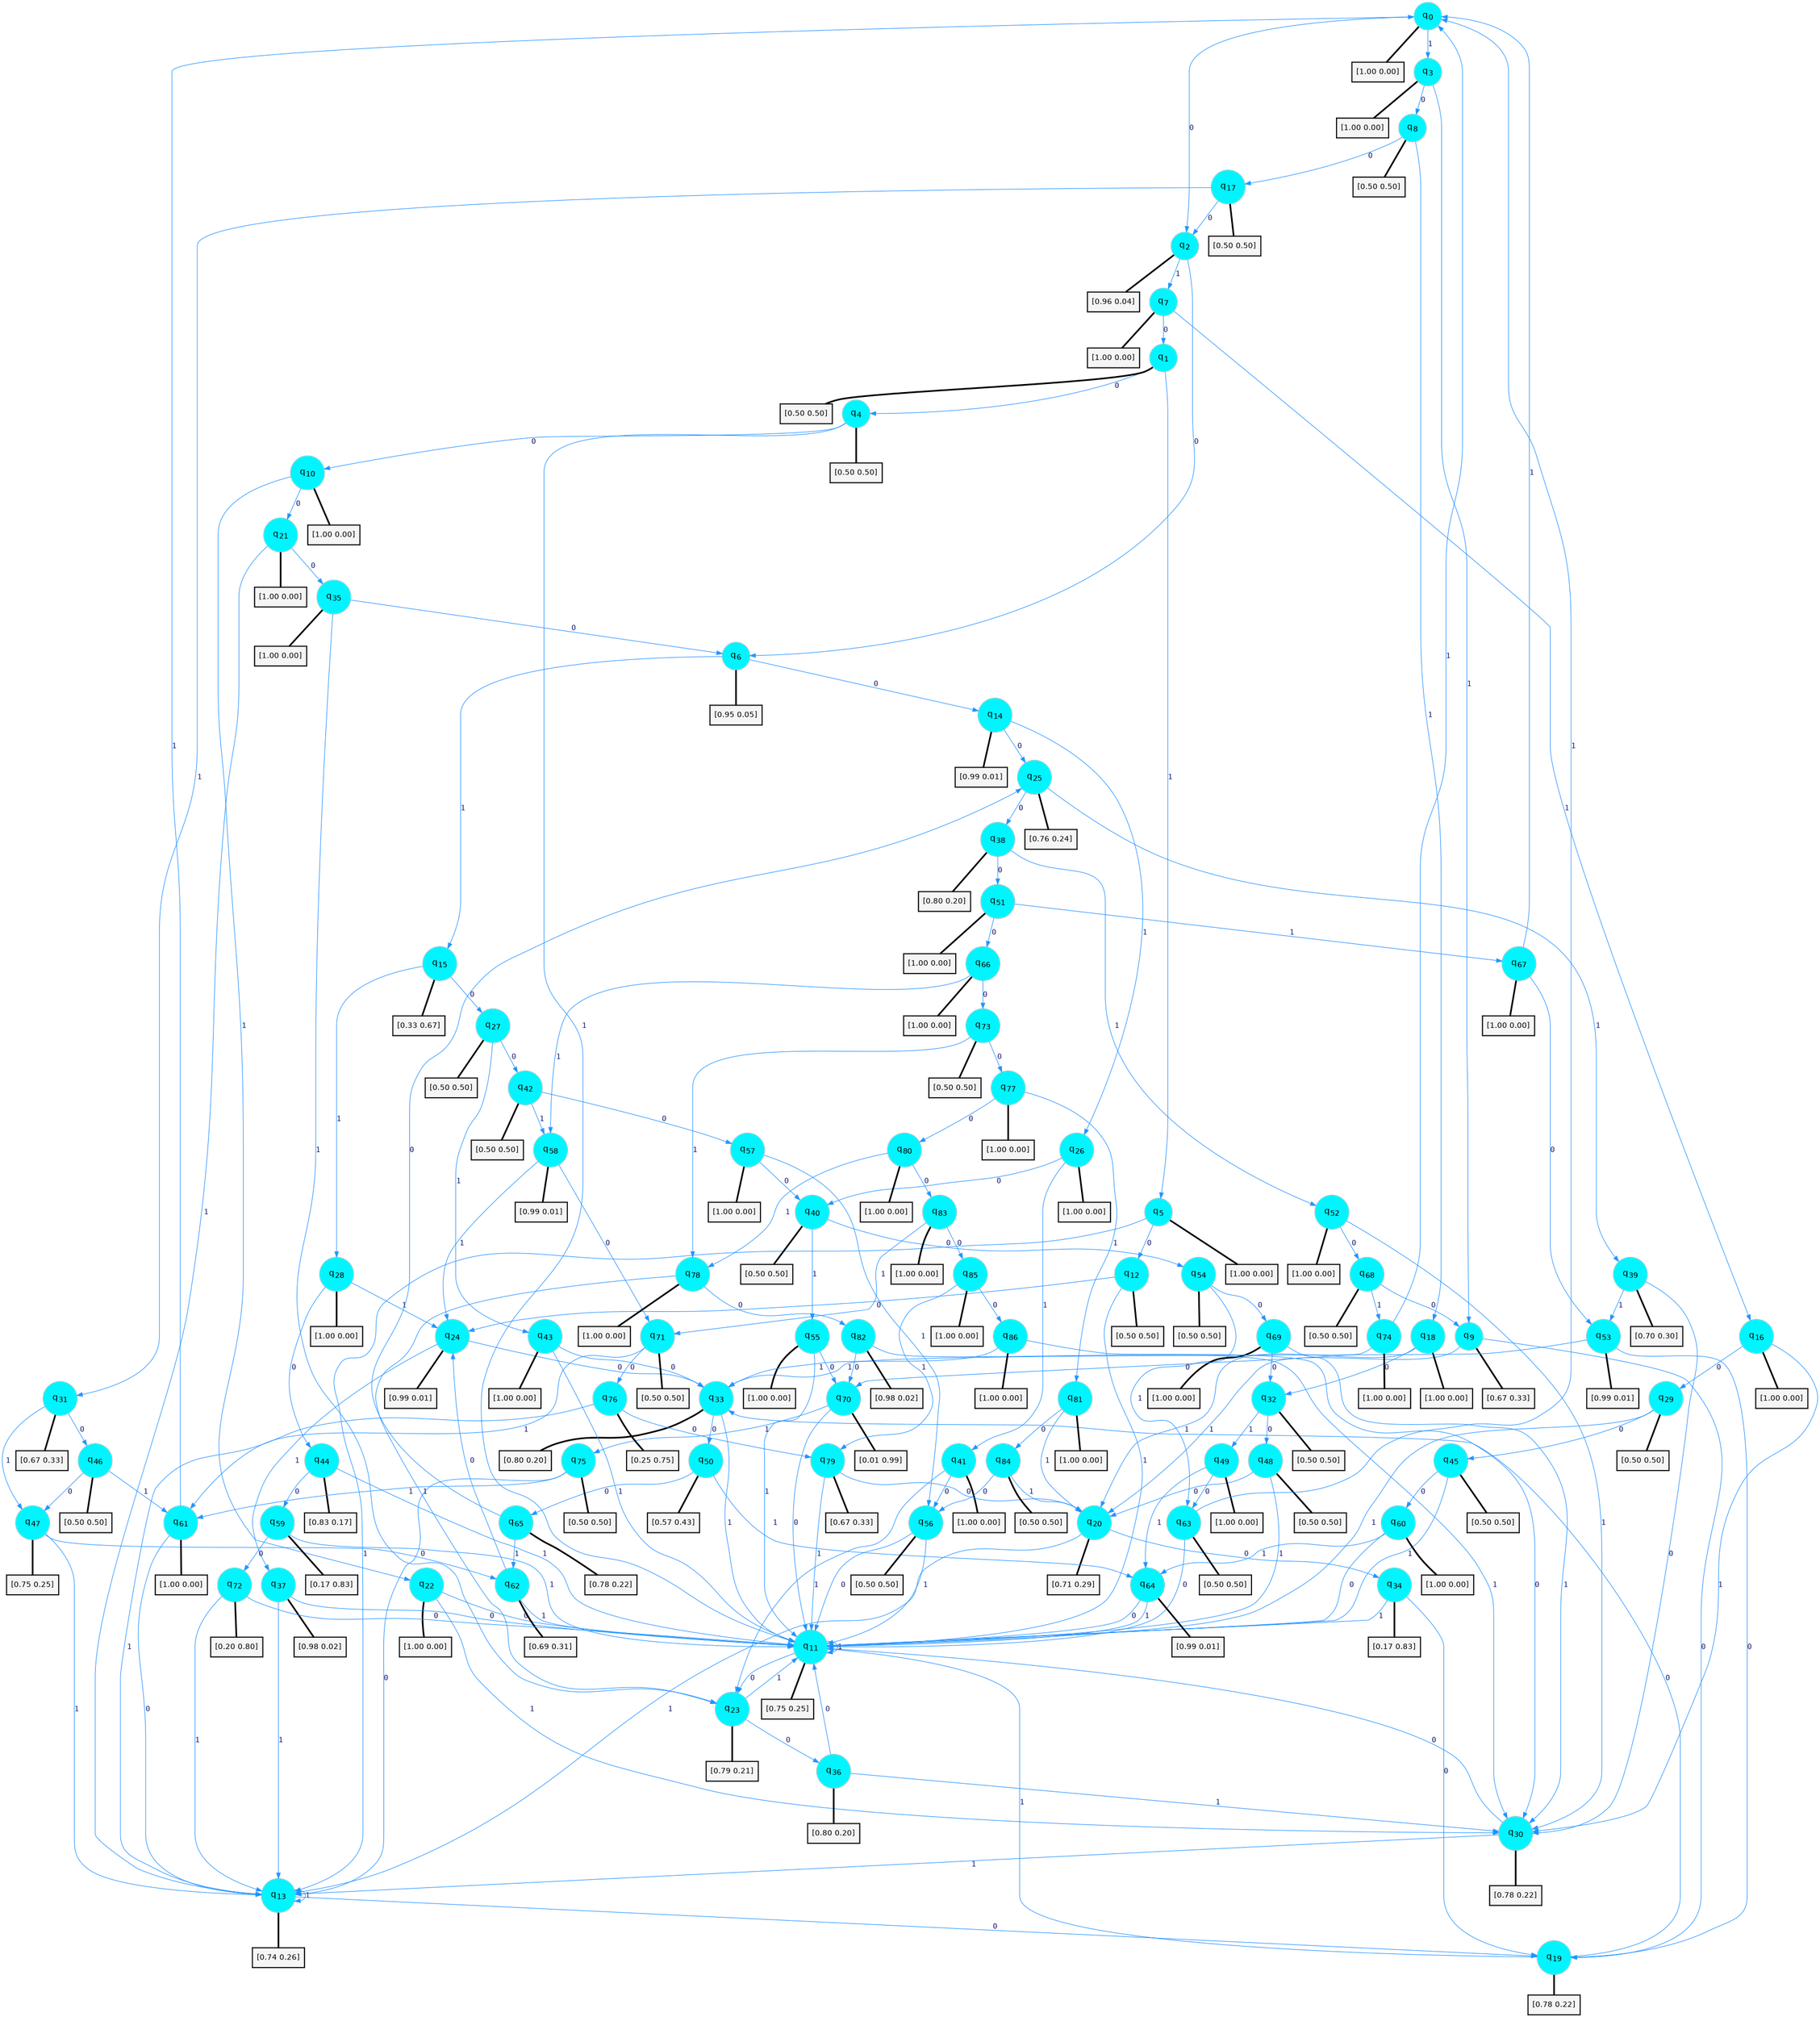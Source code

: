 digraph G {
graph [
bgcolor=transparent, dpi=300, rankdir=TD, size="40,25"];
node [
color=gray, fillcolor=turquoise1, fontcolor=black, fontname=Helvetica, fontsize=16, fontweight=bold, shape=circle, style=filled];
edge [
arrowsize=1, color=dodgerblue1, fontcolor=midnightblue, fontname=courier, fontweight=bold, penwidth=1, style=solid, weight=20];
0[label=<q<SUB>0</SUB>>];
1[label=<q<SUB>1</SUB>>];
2[label=<q<SUB>2</SUB>>];
3[label=<q<SUB>3</SUB>>];
4[label=<q<SUB>4</SUB>>];
5[label=<q<SUB>5</SUB>>];
6[label=<q<SUB>6</SUB>>];
7[label=<q<SUB>7</SUB>>];
8[label=<q<SUB>8</SUB>>];
9[label=<q<SUB>9</SUB>>];
10[label=<q<SUB>10</SUB>>];
11[label=<q<SUB>11</SUB>>];
12[label=<q<SUB>12</SUB>>];
13[label=<q<SUB>13</SUB>>];
14[label=<q<SUB>14</SUB>>];
15[label=<q<SUB>15</SUB>>];
16[label=<q<SUB>16</SUB>>];
17[label=<q<SUB>17</SUB>>];
18[label=<q<SUB>18</SUB>>];
19[label=<q<SUB>19</SUB>>];
20[label=<q<SUB>20</SUB>>];
21[label=<q<SUB>21</SUB>>];
22[label=<q<SUB>22</SUB>>];
23[label=<q<SUB>23</SUB>>];
24[label=<q<SUB>24</SUB>>];
25[label=<q<SUB>25</SUB>>];
26[label=<q<SUB>26</SUB>>];
27[label=<q<SUB>27</SUB>>];
28[label=<q<SUB>28</SUB>>];
29[label=<q<SUB>29</SUB>>];
30[label=<q<SUB>30</SUB>>];
31[label=<q<SUB>31</SUB>>];
32[label=<q<SUB>32</SUB>>];
33[label=<q<SUB>33</SUB>>];
34[label=<q<SUB>34</SUB>>];
35[label=<q<SUB>35</SUB>>];
36[label=<q<SUB>36</SUB>>];
37[label=<q<SUB>37</SUB>>];
38[label=<q<SUB>38</SUB>>];
39[label=<q<SUB>39</SUB>>];
40[label=<q<SUB>40</SUB>>];
41[label=<q<SUB>41</SUB>>];
42[label=<q<SUB>42</SUB>>];
43[label=<q<SUB>43</SUB>>];
44[label=<q<SUB>44</SUB>>];
45[label=<q<SUB>45</SUB>>];
46[label=<q<SUB>46</SUB>>];
47[label=<q<SUB>47</SUB>>];
48[label=<q<SUB>48</SUB>>];
49[label=<q<SUB>49</SUB>>];
50[label=<q<SUB>50</SUB>>];
51[label=<q<SUB>51</SUB>>];
52[label=<q<SUB>52</SUB>>];
53[label=<q<SUB>53</SUB>>];
54[label=<q<SUB>54</SUB>>];
55[label=<q<SUB>55</SUB>>];
56[label=<q<SUB>56</SUB>>];
57[label=<q<SUB>57</SUB>>];
58[label=<q<SUB>58</SUB>>];
59[label=<q<SUB>59</SUB>>];
60[label=<q<SUB>60</SUB>>];
61[label=<q<SUB>61</SUB>>];
62[label=<q<SUB>62</SUB>>];
63[label=<q<SUB>63</SUB>>];
64[label=<q<SUB>64</SUB>>];
65[label=<q<SUB>65</SUB>>];
66[label=<q<SUB>66</SUB>>];
67[label=<q<SUB>67</SUB>>];
68[label=<q<SUB>68</SUB>>];
69[label=<q<SUB>69</SUB>>];
70[label=<q<SUB>70</SUB>>];
71[label=<q<SUB>71</SUB>>];
72[label=<q<SUB>72</SUB>>];
73[label=<q<SUB>73</SUB>>];
74[label=<q<SUB>74</SUB>>];
75[label=<q<SUB>75</SUB>>];
76[label=<q<SUB>76</SUB>>];
77[label=<q<SUB>77</SUB>>];
78[label=<q<SUB>78</SUB>>];
79[label=<q<SUB>79</SUB>>];
80[label=<q<SUB>80</SUB>>];
81[label=<q<SUB>81</SUB>>];
82[label=<q<SUB>82</SUB>>];
83[label=<q<SUB>83</SUB>>];
84[label=<q<SUB>84</SUB>>];
85[label=<q<SUB>85</SUB>>];
86[label=<q<SUB>86</SUB>>];
87[label="[1.00 0.00]", shape=box,fontcolor=black, fontname=Helvetica, fontsize=14, penwidth=2, fillcolor=whitesmoke,color=black];
88[label="[0.50 0.50]", shape=box,fontcolor=black, fontname=Helvetica, fontsize=14, penwidth=2, fillcolor=whitesmoke,color=black];
89[label="[0.96 0.04]", shape=box,fontcolor=black, fontname=Helvetica, fontsize=14, penwidth=2, fillcolor=whitesmoke,color=black];
90[label="[1.00 0.00]", shape=box,fontcolor=black, fontname=Helvetica, fontsize=14, penwidth=2, fillcolor=whitesmoke,color=black];
91[label="[0.50 0.50]", shape=box,fontcolor=black, fontname=Helvetica, fontsize=14, penwidth=2, fillcolor=whitesmoke,color=black];
92[label="[1.00 0.00]", shape=box,fontcolor=black, fontname=Helvetica, fontsize=14, penwidth=2, fillcolor=whitesmoke,color=black];
93[label="[0.95 0.05]", shape=box,fontcolor=black, fontname=Helvetica, fontsize=14, penwidth=2, fillcolor=whitesmoke,color=black];
94[label="[1.00 0.00]", shape=box,fontcolor=black, fontname=Helvetica, fontsize=14, penwidth=2, fillcolor=whitesmoke,color=black];
95[label="[0.50 0.50]", shape=box,fontcolor=black, fontname=Helvetica, fontsize=14, penwidth=2, fillcolor=whitesmoke,color=black];
96[label="[0.67 0.33]", shape=box,fontcolor=black, fontname=Helvetica, fontsize=14, penwidth=2, fillcolor=whitesmoke,color=black];
97[label="[1.00 0.00]", shape=box,fontcolor=black, fontname=Helvetica, fontsize=14, penwidth=2, fillcolor=whitesmoke,color=black];
98[label="[0.75 0.25]", shape=box,fontcolor=black, fontname=Helvetica, fontsize=14, penwidth=2, fillcolor=whitesmoke,color=black];
99[label="[0.50 0.50]", shape=box,fontcolor=black, fontname=Helvetica, fontsize=14, penwidth=2, fillcolor=whitesmoke,color=black];
100[label="[0.74 0.26]", shape=box,fontcolor=black, fontname=Helvetica, fontsize=14, penwidth=2, fillcolor=whitesmoke,color=black];
101[label="[0.99 0.01]", shape=box,fontcolor=black, fontname=Helvetica, fontsize=14, penwidth=2, fillcolor=whitesmoke,color=black];
102[label="[0.33 0.67]", shape=box,fontcolor=black, fontname=Helvetica, fontsize=14, penwidth=2, fillcolor=whitesmoke,color=black];
103[label="[1.00 0.00]", shape=box,fontcolor=black, fontname=Helvetica, fontsize=14, penwidth=2, fillcolor=whitesmoke,color=black];
104[label="[0.50 0.50]", shape=box,fontcolor=black, fontname=Helvetica, fontsize=14, penwidth=2, fillcolor=whitesmoke,color=black];
105[label="[1.00 0.00]", shape=box,fontcolor=black, fontname=Helvetica, fontsize=14, penwidth=2, fillcolor=whitesmoke,color=black];
106[label="[0.78 0.22]", shape=box,fontcolor=black, fontname=Helvetica, fontsize=14, penwidth=2, fillcolor=whitesmoke,color=black];
107[label="[0.71 0.29]", shape=box,fontcolor=black, fontname=Helvetica, fontsize=14, penwidth=2, fillcolor=whitesmoke,color=black];
108[label="[1.00 0.00]", shape=box,fontcolor=black, fontname=Helvetica, fontsize=14, penwidth=2, fillcolor=whitesmoke,color=black];
109[label="[1.00 0.00]", shape=box,fontcolor=black, fontname=Helvetica, fontsize=14, penwidth=2, fillcolor=whitesmoke,color=black];
110[label="[0.79 0.21]", shape=box,fontcolor=black, fontname=Helvetica, fontsize=14, penwidth=2, fillcolor=whitesmoke,color=black];
111[label="[0.99 0.01]", shape=box,fontcolor=black, fontname=Helvetica, fontsize=14, penwidth=2, fillcolor=whitesmoke,color=black];
112[label="[0.76 0.24]", shape=box,fontcolor=black, fontname=Helvetica, fontsize=14, penwidth=2, fillcolor=whitesmoke,color=black];
113[label="[1.00 0.00]", shape=box,fontcolor=black, fontname=Helvetica, fontsize=14, penwidth=2, fillcolor=whitesmoke,color=black];
114[label="[0.50 0.50]", shape=box,fontcolor=black, fontname=Helvetica, fontsize=14, penwidth=2, fillcolor=whitesmoke,color=black];
115[label="[1.00 0.00]", shape=box,fontcolor=black, fontname=Helvetica, fontsize=14, penwidth=2, fillcolor=whitesmoke,color=black];
116[label="[0.50 0.50]", shape=box,fontcolor=black, fontname=Helvetica, fontsize=14, penwidth=2, fillcolor=whitesmoke,color=black];
117[label="[0.78 0.22]", shape=box,fontcolor=black, fontname=Helvetica, fontsize=14, penwidth=2, fillcolor=whitesmoke,color=black];
118[label="[0.67 0.33]", shape=box,fontcolor=black, fontname=Helvetica, fontsize=14, penwidth=2, fillcolor=whitesmoke,color=black];
119[label="[0.50 0.50]", shape=box,fontcolor=black, fontname=Helvetica, fontsize=14, penwidth=2, fillcolor=whitesmoke,color=black];
120[label="[0.80 0.20]", shape=box,fontcolor=black, fontname=Helvetica, fontsize=14, penwidth=2, fillcolor=whitesmoke,color=black];
121[label="[0.17 0.83]", shape=box,fontcolor=black, fontname=Helvetica, fontsize=14, penwidth=2, fillcolor=whitesmoke,color=black];
122[label="[1.00 0.00]", shape=box,fontcolor=black, fontname=Helvetica, fontsize=14, penwidth=2, fillcolor=whitesmoke,color=black];
123[label="[0.80 0.20]", shape=box,fontcolor=black, fontname=Helvetica, fontsize=14, penwidth=2, fillcolor=whitesmoke,color=black];
124[label="[0.98 0.02]", shape=box,fontcolor=black, fontname=Helvetica, fontsize=14, penwidth=2, fillcolor=whitesmoke,color=black];
125[label="[0.80 0.20]", shape=box,fontcolor=black, fontname=Helvetica, fontsize=14, penwidth=2, fillcolor=whitesmoke,color=black];
126[label="[0.70 0.30]", shape=box,fontcolor=black, fontname=Helvetica, fontsize=14, penwidth=2, fillcolor=whitesmoke,color=black];
127[label="[0.50 0.50]", shape=box,fontcolor=black, fontname=Helvetica, fontsize=14, penwidth=2, fillcolor=whitesmoke,color=black];
128[label="[1.00 0.00]", shape=box,fontcolor=black, fontname=Helvetica, fontsize=14, penwidth=2, fillcolor=whitesmoke,color=black];
129[label="[0.50 0.50]", shape=box,fontcolor=black, fontname=Helvetica, fontsize=14, penwidth=2, fillcolor=whitesmoke,color=black];
130[label="[1.00 0.00]", shape=box,fontcolor=black, fontname=Helvetica, fontsize=14, penwidth=2, fillcolor=whitesmoke,color=black];
131[label="[0.83 0.17]", shape=box,fontcolor=black, fontname=Helvetica, fontsize=14, penwidth=2, fillcolor=whitesmoke,color=black];
132[label="[0.50 0.50]", shape=box,fontcolor=black, fontname=Helvetica, fontsize=14, penwidth=2, fillcolor=whitesmoke,color=black];
133[label="[0.50 0.50]", shape=box,fontcolor=black, fontname=Helvetica, fontsize=14, penwidth=2, fillcolor=whitesmoke,color=black];
134[label="[0.75 0.25]", shape=box,fontcolor=black, fontname=Helvetica, fontsize=14, penwidth=2, fillcolor=whitesmoke,color=black];
135[label="[0.50 0.50]", shape=box,fontcolor=black, fontname=Helvetica, fontsize=14, penwidth=2, fillcolor=whitesmoke,color=black];
136[label="[1.00 0.00]", shape=box,fontcolor=black, fontname=Helvetica, fontsize=14, penwidth=2, fillcolor=whitesmoke,color=black];
137[label="[0.57 0.43]", shape=box,fontcolor=black, fontname=Helvetica, fontsize=14, penwidth=2, fillcolor=whitesmoke,color=black];
138[label="[1.00 0.00]", shape=box,fontcolor=black, fontname=Helvetica, fontsize=14, penwidth=2, fillcolor=whitesmoke,color=black];
139[label="[1.00 0.00]", shape=box,fontcolor=black, fontname=Helvetica, fontsize=14, penwidth=2, fillcolor=whitesmoke,color=black];
140[label="[0.99 0.01]", shape=box,fontcolor=black, fontname=Helvetica, fontsize=14, penwidth=2, fillcolor=whitesmoke,color=black];
141[label="[0.50 0.50]", shape=box,fontcolor=black, fontname=Helvetica, fontsize=14, penwidth=2, fillcolor=whitesmoke,color=black];
142[label="[1.00 0.00]", shape=box,fontcolor=black, fontname=Helvetica, fontsize=14, penwidth=2, fillcolor=whitesmoke,color=black];
143[label="[0.50 0.50]", shape=box,fontcolor=black, fontname=Helvetica, fontsize=14, penwidth=2, fillcolor=whitesmoke,color=black];
144[label="[1.00 0.00]", shape=box,fontcolor=black, fontname=Helvetica, fontsize=14, penwidth=2, fillcolor=whitesmoke,color=black];
145[label="[0.99 0.01]", shape=box,fontcolor=black, fontname=Helvetica, fontsize=14, penwidth=2, fillcolor=whitesmoke,color=black];
146[label="[0.17 0.83]", shape=box,fontcolor=black, fontname=Helvetica, fontsize=14, penwidth=2, fillcolor=whitesmoke,color=black];
147[label="[1.00 0.00]", shape=box,fontcolor=black, fontname=Helvetica, fontsize=14, penwidth=2, fillcolor=whitesmoke,color=black];
148[label="[1.00 0.00]", shape=box,fontcolor=black, fontname=Helvetica, fontsize=14, penwidth=2, fillcolor=whitesmoke,color=black];
149[label="[0.69 0.31]", shape=box,fontcolor=black, fontname=Helvetica, fontsize=14, penwidth=2, fillcolor=whitesmoke,color=black];
150[label="[0.50 0.50]", shape=box,fontcolor=black, fontname=Helvetica, fontsize=14, penwidth=2, fillcolor=whitesmoke,color=black];
151[label="[0.99 0.01]", shape=box,fontcolor=black, fontname=Helvetica, fontsize=14, penwidth=2, fillcolor=whitesmoke,color=black];
152[label="[0.78 0.22]", shape=box,fontcolor=black, fontname=Helvetica, fontsize=14, penwidth=2, fillcolor=whitesmoke,color=black];
153[label="[1.00 0.00]", shape=box,fontcolor=black, fontname=Helvetica, fontsize=14, penwidth=2, fillcolor=whitesmoke,color=black];
154[label="[1.00 0.00]", shape=box,fontcolor=black, fontname=Helvetica, fontsize=14, penwidth=2, fillcolor=whitesmoke,color=black];
155[label="[0.50 0.50]", shape=box,fontcolor=black, fontname=Helvetica, fontsize=14, penwidth=2, fillcolor=whitesmoke,color=black];
156[label="[1.00 0.00]", shape=box,fontcolor=black, fontname=Helvetica, fontsize=14, penwidth=2, fillcolor=whitesmoke,color=black];
157[label="[0.01 0.99]", shape=box,fontcolor=black, fontname=Helvetica, fontsize=14, penwidth=2, fillcolor=whitesmoke,color=black];
158[label="[0.50 0.50]", shape=box,fontcolor=black, fontname=Helvetica, fontsize=14, penwidth=2, fillcolor=whitesmoke,color=black];
159[label="[0.20 0.80]", shape=box,fontcolor=black, fontname=Helvetica, fontsize=14, penwidth=2, fillcolor=whitesmoke,color=black];
160[label="[0.50 0.50]", shape=box,fontcolor=black, fontname=Helvetica, fontsize=14, penwidth=2, fillcolor=whitesmoke,color=black];
161[label="[1.00 0.00]", shape=box,fontcolor=black, fontname=Helvetica, fontsize=14, penwidth=2, fillcolor=whitesmoke,color=black];
162[label="[0.50 0.50]", shape=box,fontcolor=black, fontname=Helvetica, fontsize=14, penwidth=2, fillcolor=whitesmoke,color=black];
163[label="[0.25 0.75]", shape=box,fontcolor=black, fontname=Helvetica, fontsize=14, penwidth=2, fillcolor=whitesmoke,color=black];
164[label="[1.00 0.00]", shape=box,fontcolor=black, fontname=Helvetica, fontsize=14, penwidth=2, fillcolor=whitesmoke,color=black];
165[label="[1.00 0.00]", shape=box,fontcolor=black, fontname=Helvetica, fontsize=14, penwidth=2, fillcolor=whitesmoke,color=black];
166[label="[0.67 0.33]", shape=box,fontcolor=black, fontname=Helvetica, fontsize=14, penwidth=2, fillcolor=whitesmoke,color=black];
167[label="[1.00 0.00]", shape=box,fontcolor=black, fontname=Helvetica, fontsize=14, penwidth=2, fillcolor=whitesmoke,color=black];
168[label="[1.00 0.00]", shape=box,fontcolor=black, fontname=Helvetica, fontsize=14, penwidth=2, fillcolor=whitesmoke,color=black];
169[label="[0.98 0.02]", shape=box,fontcolor=black, fontname=Helvetica, fontsize=14, penwidth=2, fillcolor=whitesmoke,color=black];
170[label="[1.00 0.00]", shape=box,fontcolor=black, fontname=Helvetica, fontsize=14, penwidth=2, fillcolor=whitesmoke,color=black];
171[label="[0.50 0.50]", shape=box,fontcolor=black, fontname=Helvetica, fontsize=14, penwidth=2, fillcolor=whitesmoke,color=black];
172[label="[1.00 0.00]", shape=box,fontcolor=black, fontname=Helvetica, fontsize=14, penwidth=2, fillcolor=whitesmoke,color=black];
173[label="[1.00 0.00]", shape=box,fontcolor=black, fontname=Helvetica, fontsize=14, penwidth=2, fillcolor=whitesmoke,color=black];
0->2 [label=0];
0->3 [label=1];
0->87 [arrowhead=none, penwidth=3,color=black];
1->4 [label=0];
1->5 [label=1];
1->88 [arrowhead=none, penwidth=3,color=black];
2->6 [label=0];
2->7 [label=1];
2->89 [arrowhead=none, penwidth=3,color=black];
3->8 [label=0];
3->9 [label=1];
3->90 [arrowhead=none, penwidth=3,color=black];
4->10 [label=0];
4->11 [label=1];
4->91 [arrowhead=none, penwidth=3,color=black];
5->12 [label=0];
5->13 [label=1];
5->92 [arrowhead=none, penwidth=3,color=black];
6->14 [label=0];
6->15 [label=1];
6->93 [arrowhead=none, penwidth=3,color=black];
7->1 [label=0];
7->16 [label=1];
7->94 [arrowhead=none, penwidth=3,color=black];
8->17 [label=0];
8->18 [label=1];
8->95 [arrowhead=none, penwidth=3,color=black];
9->19 [label=0];
9->20 [label=1];
9->96 [arrowhead=none, penwidth=3,color=black];
10->21 [label=0];
10->22 [label=1];
10->97 [arrowhead=none, penwidth=3,color=black];
11->23 [label=0];
11->11 [label=1];
11->98 [arrowhead=none, penwidth=3,color=black];
12->24 [label=0];
12->11 [label=1];
12->99 [arrowhead=none, penwidth=3,color=black];
13->19 [label=0];
13->13 [label=1];
13->100 [arrowhead=none, penwidth=3,color=black];
14->25 [label=0];
14->26 [label=1];
14->101 [arrowhead=none, penwidth=3,color=black];
15->27 [label=0];
15->28 [label=1];
15->102 [arrowhead=none, penwidth=3,color=black];
16->29 [label=0];
16->30 [label=1];
16->103 [arrowhead=none, penwidth=3,color=black];
17->2 [label=0];
17->31 [label=1];
17->104 [arrowhead=none, penwidth=3,color=black];
18->32 [label=0];
18->20 [label=1];
18->105 [arrowhead=none, penwidth=3,color=black];
19->33 [label=0];
19->11 [label=1];
19->106 [arrowhead=none, penwidth=3,color=black];
20->34 [label=0];
20->13 [label=1];
20->107 [arrowhead=none, penwidth=3,color=black];
21->35 [label=0];
21->13 [label=1];
21->108 [arrowhead=none, penwidth=3,color=black];
22->11 [label=0];
22->30 [label=1];
22->109 [arrowhead=none, penwidth=3,color=black];
23->36 [label=0];
23->11 [label=1];
23->110 [arrowhead=none, penwidth=3,color=black];
24->33 [label=0];
24->37 [label=1];
24->111 [arrowhead=none, penwidth=3,color=black];
25->38 [label=0];
25->39 [label=1];
25->112 [arrowhead=none, penwidth=3,color=black];
26->40 [label=0];
26->41 [label=1];
26->113 [arrowhead=none, penwidth=3,color=black];
27->42 [label=0];
27->43 [label=1];
27->114 [arrowhead=none, penwidth=3,color=black];
28->44 [label=0];
28->24 [label=1];
28->115 [arrowhead=none, penwidth=3,color=black];
29->45 [label=0];
29->11 [label=1];
29->116 [arrowhead=none, penwidth=3,color=black];
30->11 [label=0];
30->13 [label=1];
30->117 [arrowhead=none, penwidth=3,color=black];
31->46 [label=0];
31->47 [label=1];
31->118 [arrowhead=none, penwidth=3,color=black];
32->48 [label=0];
32->49 [label=1];
32->119 [arrowhead=none, penwidth=3,color=black];
33->50 [label=0];
33->11 [label=1];
33->120 [arrowhead=none, penwidth=3,color=black];
34->19 [label=0];
34->11 [label=1];
34->121 [arrowhead=none, penwidth=3,color=black];
35->6 [label=0];
35->23 [label=1];
35->122 [arrowhead=none, penwidth=3,color=black];
36->11 [label=0];
36->30 [label=1];
36->123 [arrowhead=none, penwidth=3,color=black];
37->11 [label=0];
37->13 [label=1];
37->124 [arrowhead=none, penwidth=3,color=black];
38->51 [label=0];
38->52 [label=1];
38->125 [arrowhead=none, penwidth=3,color=black];
39->30 [label=0];
39->53 [label=1];
39->126 [arrowhead=none, penwidth=3,color=black];
40->54 [label=0];
40->55 [label=1];
40->127 [arrowhead=none, penwidth=3,color=black];
41->56 [label=0];
41->23 [label=1];
41->128 [arrowhead=none, penwidth=3,color=black];
42->57 [label=0];
42->58 [label=1];
42->129 [arrowhead=none, penwidth=3,color=black];
43->33 [label=0];
43->11 [label=1];
43->130 [arrowhead=none, penwidth=3,color=black];
44->59 [label=0];
44->11 [label=1];
44->131 [arrowhead=none, penwidth=3,color=black];
45->60 [label=0];
45->11 [label=1];
45->132 [arrowhead=none, penwidth=3,color=black];
46->47 [label=0];
46->61 [label=1];
46->133 [arrowhead=none, penwidth=3,color=black];
47->62 [label=0];
47->13 [label=1];
47->134 [arrowhead=none, penwidth=3,color=black];
48->20 [label=0];
48->11 [label=1];
48->135 [arrowhead=none, penwidth=3,color=black];
49->63 [label=0];
49->64 [label=1];
49->136 [arrowhead=none, penwidth=3,color=black];
50->65 [label=0];
50->64 [label=1];
50->137 [arrowhead=none, penwidth=3,color=black];
51->66 [label=0];
51->67 [label=1];
51->138 [arrowhead=none, penwidth=3,color=black];
52->68 [label=0];
52->30 [label=1];
52->139 [arrowhead=none, penwidth=3,color=black];
53->19 [label=0];
53->33 [label=1];
53->140 [arrowhead=none, penwidth=3,color=black];
54->69 [label=0];
54->63 [label=1];
54->141 [arrowhead=none, penwidth=3,color=black];
55->70 [label=0];
55->11 [label=1];
55->142 [arrowhead=none, penwidth=3,color=black];
56->11 [label=0];
56->11 [label=1];
56->143 [arrowhead=none, penwidth=3,color=black];
57->40 [label=0];
57->56 [label=1];
57->144 [arrowhead=none, penwidth=3,color=black];
58->71 [label=0];
58->24 [label=1];
58->145 [arrowhead=none, penwidth=3,color=black];
59->72 [label=0];
59->11 [label=1];
59->146 [arrowhead=none, penwidth=3,color=black];
60->11 [label=0];
60->64 [label=1];
60->147 [arrowhead=none, penwidth=3,color=black];
61->13 [label=0];
61->0 [label=1];
61->148 [arrowhead=none, penwidth=3,color=black];
62->24 [label=0];
62->11 [label=1];
62->149 [arrowhead=none, penwidth=3,color=black];
63->11 [label=0];
63->0 [label=1];
63->150 [arrowhead=none, penwidth=3,color=black];
64->11 [label=0];
64->11 [label=1];
64->151 [arrowhead=none, penwidth=3,color=black];
65->25 [label=0];
65->62 [label=1];
65->152 [arrowhead=none, penwidth=3,color=black];
66->73 [label=0];
66->58 [label=1];
66->153 [arrowhead=none, penwidth=3,color=black];
67->53 [label=0];
67->0 [label=1];
67->154 [arrowhead=none, penwidth=3,color=black];
68->9 [label=0];
68->74 [label=1];
68->155 [arrowhead=none, penwidth=3,color=black];
69->32 [label=0];
69->30 [label=1];
69->156 [arrowhead=none, penwidth=3,color=black];
70->11 [label=0];
70->75 [label=1];
70->157 [arrowhead=none, penwidth=3,color=black];
71->76 [label=0];
71->61 [label=1];
71->158 [arrowhead=none, penwidth=3,color=black];
72->11 [label=0];
72->13 [label=1];
72->159 [arrowhead=none, penwidth=3,color=black];
73->77 [label=0];
73->78 [label=1];
73->160 [arrowhead=none, penwidth=3,color=black];
74->70 [label=0];
74->0 [label=1];
74->161 [arrowhead=none, penwidth=3,color=black];
75->13 [label=0];
75->61 [label=1];
75->162 [arrowhead=none, penwidth=3,color=black];
76->79 [label=0];
76->13 [label=1];
76->163 [arrowhead=none, penwidth=3,color=black];
77->80 [label=0];
77->81 [label=1];
77->164 [arrowhead=none, penwidth=3,color=black];
78->82 [label=0];
78->23 [label=1];
78->165 [arrowhead=none, penwidth=3,color=black];
79->20 [label=0];
79->11 [label=1];
79->166 [arrowhead=none, penwidth=3,color=black];
80->83 [label=0];
80->78 [label=1];
80->167 [arrowhead=none, penwidth=3,color=black];
81->84 [label=0];
81->20 [label=1];
81->168 [arrowhead=none, penwidth=3,color=black];
82->70 [label=0];
82->30 [label=1];
82->169 [arrowhead=none, penwidth=3,color=black];
83->85 [label=0];
83->71 [label=1];
83->170 [arrowhead=none, penwidth=3,color=black];
84->56 [label=0];
84->20 [label=1];
84->171 [arrowhead=none, penwidth=3,color=black];
85->86 [label=0];
85->79 [label=1];
85->172 [arrowhead=none, penwidth=3,color=black];
86->30 [label=0];
86->33 [label=1];
86->173 [arrowhead=none, penwidth=3,color=black];
}
